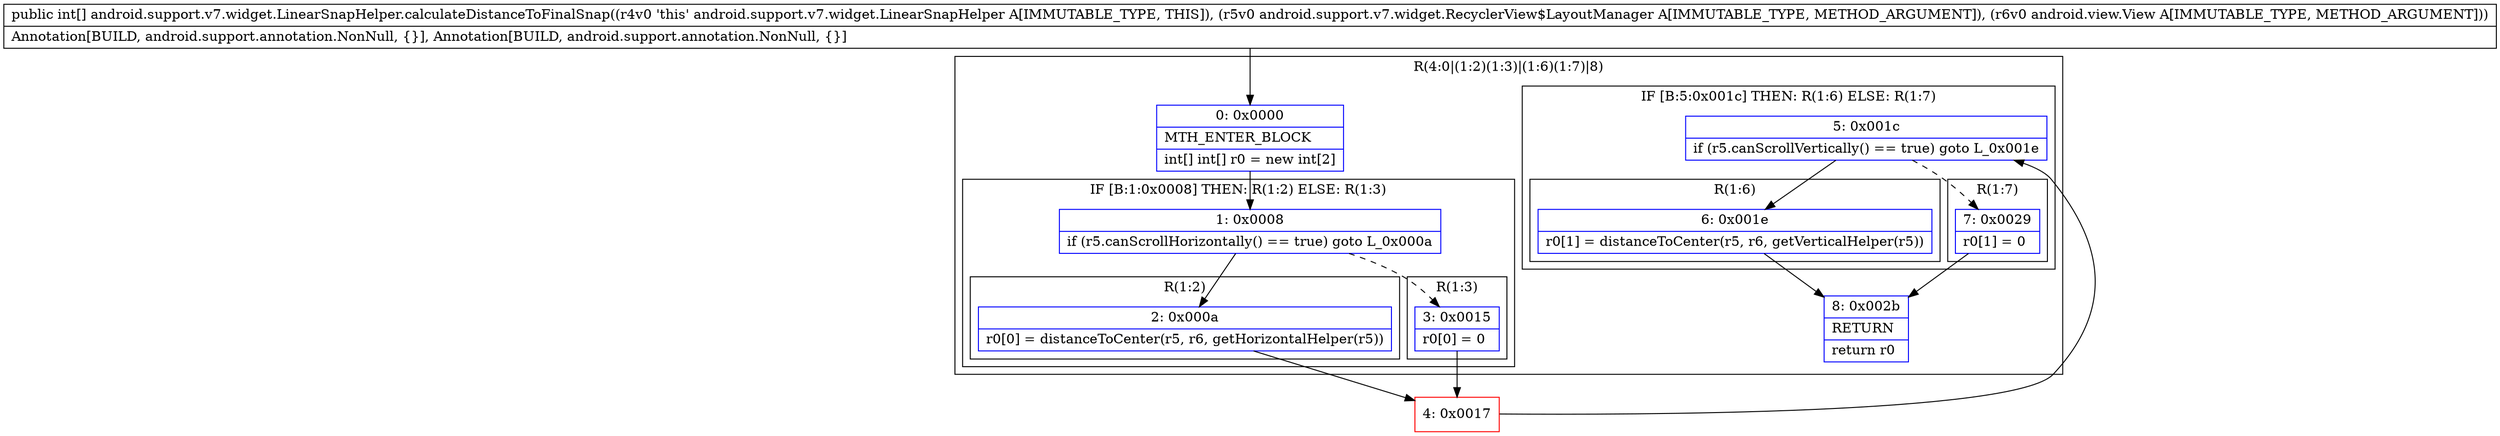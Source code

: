 digraph "CFG forandroid.support.v7.widget.LinearSnapHelper.calculateDistanceToFinalSnap(Landroid\/support\/v7\/widget\/RecyclerView$LayoutManager;Landroid\/view\/View;)[I" {
subgraph cluster_Region_709845402 {
label = "R(4:0|(1:2)(1:3)|(1:6)(1:7)|8)";
node [shape=record,color=blue];
Node_0 [shape=record,label="{0\:\ 0x0000|MTH_ENTER_BLOCK\l|int[] int[] r0 = new int[2]\l}"];
subgraph cluster_IfRegion_475852855 {
label = "IF [B:1:0x0008] THEN: R(1:2) ELSE: R(1:3)";
node [shape=record,color=blue];
Node_1 [shape=record,label="{1\:\ 0x0008|if (r5.canScrollHorizontally() == true) goto L_0x000a\l}"];
subgraph cluster_Region_934638183 {
label = "R(1:2)";
node [shape=record,color=blue];
Node_2 [shape=record,label="{2\:\ 0x000a|r0[0] = distanceToCenter(r5, r6, getHorizontalHelper(r5))\l}"];
}
subgraph cluster_Region_1262659485 {
label = "R(1:3)";
node [shape=record,color=blue];
Node_3 [shape=record,label="{3\:\ 0x0015|r0[0] = 0\l}"];
}
}
subgraph cluster_IfRegion_43983632 {
label = "IF [B:5:0x001c] THEN: R(1:6) ELSE: R(1:7)";
node [shape=record,color=blue];
Node_5 [shape=record,label="{5\:\ 0x001c|if (r5.canScrollVertically() == true) goto L_0x001e\l}"];
subgraph cluster_Region_2116738693 {
label = "R(1:6)";
node [shape=record,color=blue];
Node_6 [shape=record,label="{6\:\ 0x001e|r0[1] = distanceToCenter(r5, r6, getVerticalHelper(r5))\l}"];
}
subgraph cluster_Region_800596843 {
label = "R(1:7)";
node [shape=record,color=blue];
Node_7 [shape=record,label="{7\:\ 0x0029|r0[1] = 0\l}"];
}
}
Node_8 [shape=record,label="{8\:\ 0x002b|RETURN\l|return r0\l}"];
}
Node_4 [shape=record,color=red,label="{4\:\ 0x0017}"];
MethodNode[shape=record,label="{public int[] android.support.v7.widget.LinearSnapHelper.calculateDistanceToFinalSnap((r4v0 'this' android.support.v7.widget.LinearSnapHelper A[IMMUTABLE_TYPE, THIS]), (r5v0 android.support.v7.widget.RecyclerView$LayoutManager A[IMMUTABLE_TYPE, METHOD_ARGUMENT]), (r6v0 android.view.View A[IMMUTABLE_TYPE, METHOD_ARGUMENT]))  | Annotation[BUILD, android.support.annotation.NonNull, \{\}], Annotation[BUILD, android.support.annotation.NonNull, \{\}]\l}"];
MethodNode -> Node_0;
Node_0 -> Node_1;
Node_1 -> Node_2;
Node_1 -> Node_3[style=dashed];
Node_2 -> Node_4;
Node_3 -> Node_4;
Node_5 -> Node_6;
Node_5 -> Node_7[style=dashed];
Node_6 -> Node_8;
Node_7 -> Node_8;
Node_4 -> Node_5;
}

